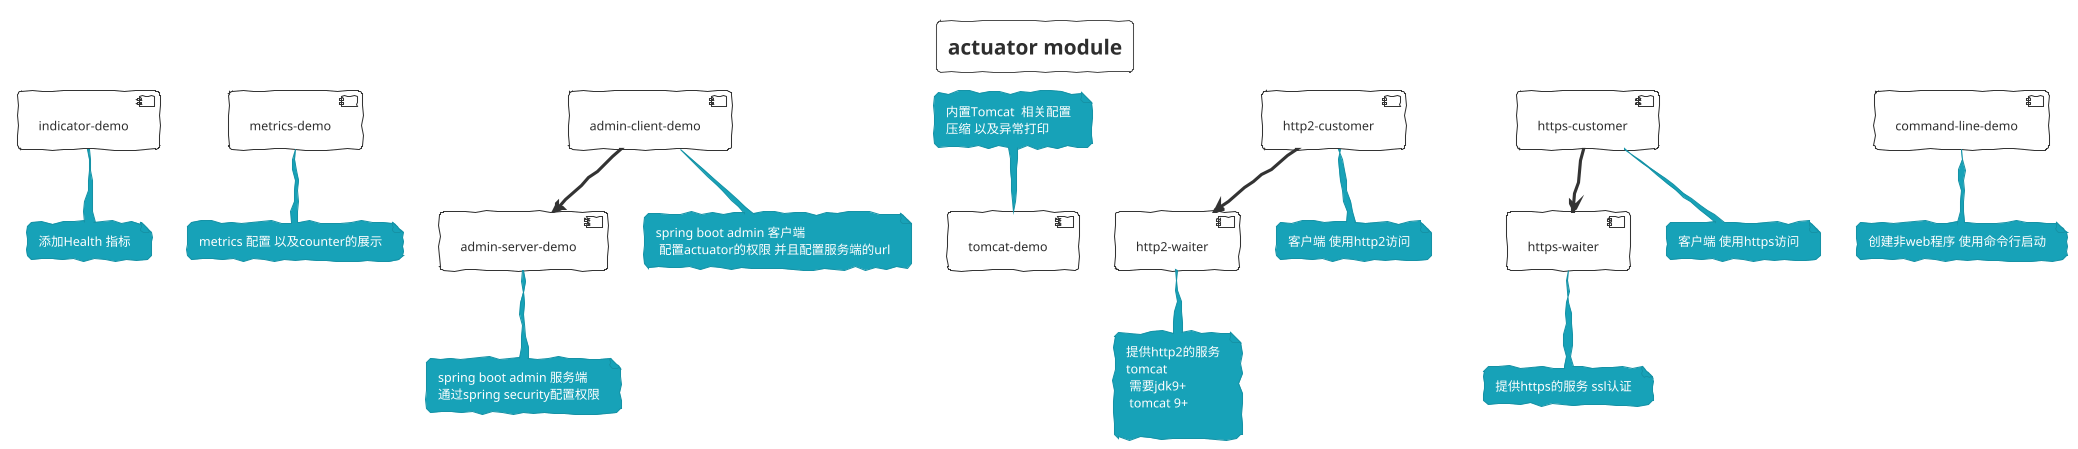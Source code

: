 @startuml ACTUATOR_MODULE
!theme sketchy-outline
title actuator module
[indicator-demo] as id
[metrics-demo] as md
[admin-server-demo] as asd
[admin-client-demo] as acd
[tomcat-demo] as td

[http2-customer] as hhc
[http2-waiter] as hhw

[https-customer] as hhcs
[https-waiter] as hhws
[command-line-demo] as cld

note bottom of id
    添加Health 指标
end note

note bottom of md
  metrics 配置 以及counter的展示
end note
note bottom of asd
 spring boot admin 服务端
 通过spring security配置权限
end note
note bottom of acd
spring boot admin 客户端
 配置actuator的权限 并且配置服务端的url
end note
acd -->asd
note top of td
内置Tomcat  相关配置
压缩 以及异常打印
end note

note bottom of hhc
客户端 使用http2访问
end note

note bottom of hhw
提供http2的服务
tomcat
 需要jdk9+  
 tomcat 9+

end note
hhc-->hhw

note bottom of hhcs
客户端 使用https访问
end note

note bottom of hhws
提供https的服务 ssl认证
end note

note bottom of cld
创建非web程序 使用命令行启动
end note
hhcs-->hhws
@enduml
